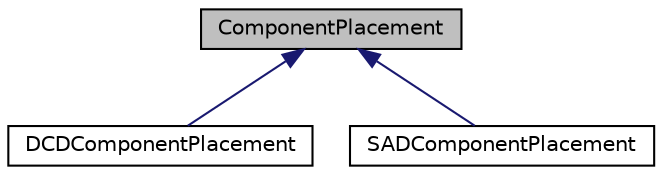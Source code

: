 digraph "ComponentPlacement"
{
 // INTERACTIVE_SVG=YES
  edge [fontname="Helvetica",fontsize="10",labelfontname="Helvetica",labelfontsize="10"];
  node [fontname="Helvetica",fontsize="10",shape=record];
  Node1 [label="ComponentPlacement",height=0.2,width=0.4,color="black", fillcolor="grey75", style="filled", fontcolor="black"];
  Node1 -> Node2 [dir="back",color="midnightblue",fontsize="10",style="solid",fontname="Helvetica"];
  Node2 [label="DCDComponentPlacement",height=0.2,width=0.4,color="black", fillcolor="white", style="filled",URL="$class_d_c_d_component_placement.html",tooltip="class OPENSCA_PARSER_API DCDComponentPlacement:public ComponentPlacement "];
  Node1 -> Node3 [dir="back",color="midnightblue",fontsize="10",style="solid",fontname="Helvetica"];
  Node3 [label="SADComponentPlacement",height=0.2,width=0.4,color="black", fillcolor="white", style="filled",URL="$class_s_a_d_component_placement.html",tooltip="class openscaPARSER_API SADComponentPlacement:public ComponentPlacement "];
}
